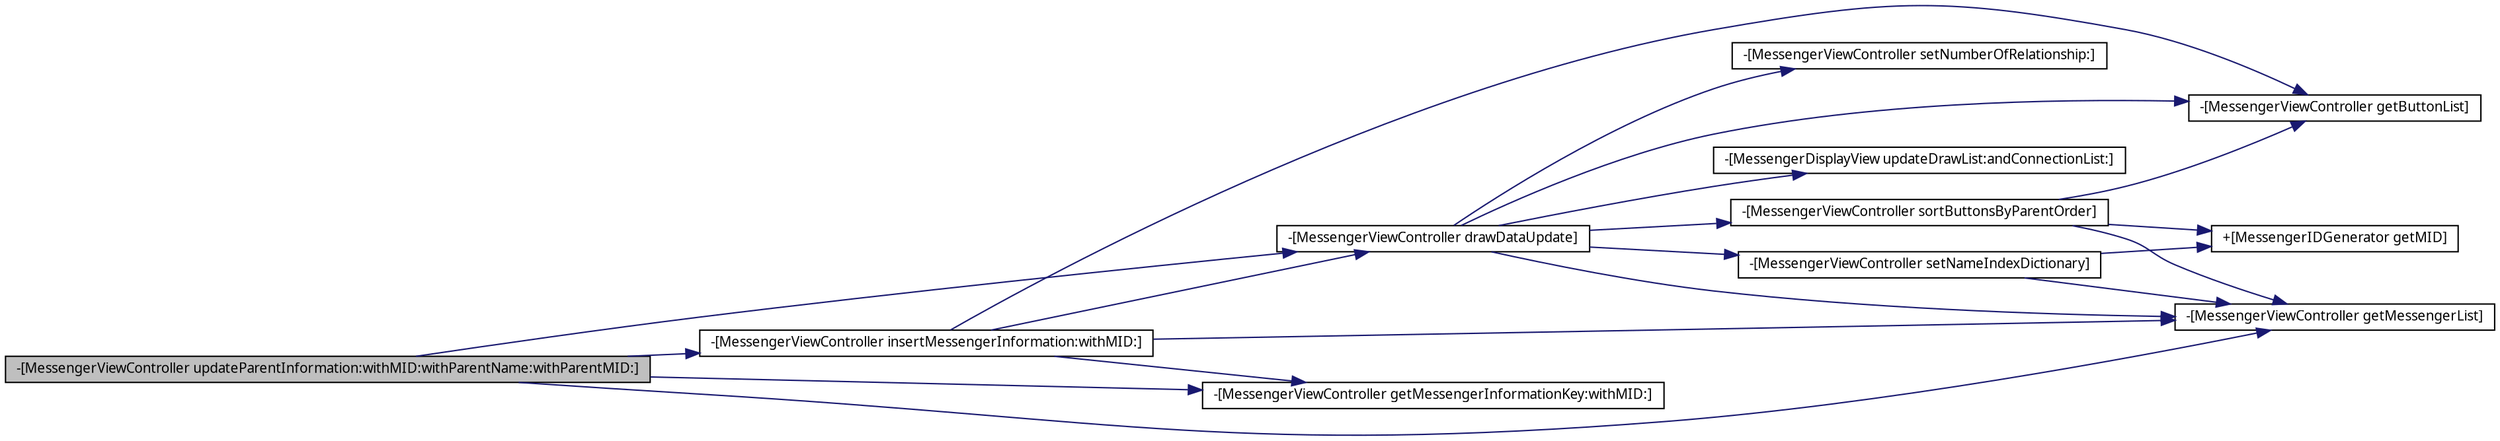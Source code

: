 digraph G
{
  edge [fontname="FreeSans.ttf",fontsize="10",labelfontname="FreeSans.ttf",labelfontsize="10"];
  node [fontname="FreeSans.ttf",fontsize="10",shape=record];
  rankdir=LR;
  Node1 [label="-[MessengerViewController updateParentInformation:withMID:withParentName:withParentMID:]",height=0.2,width=0.4,color="black", fillcolor="grey75", style="filled" fontcolor="black"];
  Node1 -> Node2 [color="midnightblue",fontsize="10",style="solid",fontname="FreeSans.ttf"];
  Node2 [label="-[MessengerViewController drawDataUpdate]",height=0.2,width=0.4,color="black", fillcolor="white", style="filled",URL="$d7/d34/interface_messenger_view_controller.html#aba89f37600bb5cc7258a034614257dc6"];
  Node2 -> Node3 [color="midnightblue",fontsize="10",style="solid",fontname="FreeSans.ttf"];
  Node3 [label="-[MessengerViewController getButtonList]",height=0.2,width=0.4,color="black", fillcolor="white", style="filled",URL="$d7/d34/interface_messenger_view_controller.html#afa883d1d29e91d003087a0f4b839daf3"];
  Node2 -> Node4 [color="midnightblue",fontsize="10",style="solid",fontname="FreeSans.ttf"];
  Node4 [label="-[MessengerViewController getMessengerList]",height=0.2,width=0.4,color="black", fillcolor="white", style="filled",URL="$d7/d34/interface_messenger_view_controller.html#a2e4617fc57087279158f9df78fab0a87"];
  Node2 -> Node5 [color="midnightblue",fontsize="10",style="solid",fontname="FreeSans.ttf"];
  Node5 [label="-[MessengerViewController setNameIndexDictionary]",height=0.2,width=0.4,color="black", fillcolor="white", style="filled",URL="$d7/d34/interface_messenger_view_controller.html#a791916fe5a33b084e90d14cd12d9bc30"];
  Node5 -> Node4 [color="midnightblue",fontsize="10",style="solid",fontname="FreeSans.ttf"];
  Node5 -> Node6 [color="midnightblue",fontsize="10",style="solid",fontname="FreeSans.ttf"];
  Node6 [label="+[MessengerIDGenerator getMID]",height=0.2,width=0.4,color="black", fillcolor="white", style="filled",URL="$df/dfd/interface_messenger_i_d_generator.html#ad0d37385548ddcf8129fde71d41cf8ae"];
  Node2 -> Node7 [color="midnightblue",fontsize="10",style="solid",fontname="FreeSans.ttf"];
  Node7 [label="-[MessengerViewController setNumberOfRelationship:]",height=0.2,width=0.4,color="black", fillcolor="white", style="filled",URL="$d7/d34/interface_messenger_view_controller.html#aa75f66a06d37f03a7d2b51e9c7149051"];
  Node2 -> Node8 [color="midnightblue",fontsize="10",style="solid",fontname="FreeSans.ttf"];
  Node8 [label="-[MessengerViewController sortButtonsByParentOrder]",height=0.2,width=0.4,color="black", fillcolor="white", style="filled",URL="$d7/d34/interface_messenger_view_controller.html#a6c8d083521df8a95e9e88612745d5981"];
  Node8 -> Node3 [color="midnightblue",fontsize="10",style="solid",fontname="FreeSans.ttf"];
  Node8 -> Node4 [color="midnightblue",fontsize="10",style="solid",fontname="FreeSans.ttf"];
  Node8 -> Node6 [color="midnightblue",fontsize="10",style="solid",fontname="FreeSans.ttf"];
  Node2 -> Node9 [color="midnightblue",fontsize="10",style="solid",fontname="FreeSans.ttf"];
  Node9 [label="-[MessengerDisplayView updateDrawList:andConnectionList:]",height=0.2,width=0.4,color="black", fillcolor="white", style="filled",URL="$d8/d39/interface_messenger_display_view.html#a3790ae1de28d367eb7ec15ec8ed545fb"];
  Node1 -> Node10 [color="midnightblue",fontsize="10",style="solid",fontname="FreeSans.ttf"];
  Node10 [label="-[MessengerViewController getMessengerInformationKey:withMID:]",height=0.2,width=0.4,color="black", fillcolor="white", style="filled",URL="$d7/d34/interface_messenger_view_controller.html#a9c958b9ee93a81551b3aa4209eaa3c71"];
  Node1 -> Node4 [color="midnightblue",fontsize="10",style="solid",fontname="FreeSans.ttf"];
  Node1 -> Node11 [color="midnightblue",fontsize="10",style="solid",fontname="FreeSans.ttf"];
  Node11 [label="-[MessengerViewController insertMessengerInformation:withMID:]",height=0.2,width=0.4,color="black", fillcolor="white", style="filled",URL="$d7/d34/interface_messenger_view_controller.html#aa30151ef1d95034a10fa31e9c8a7da22"];
  Node11 -> Node2 [color="midnightblue",fontsize="10",style="solid",fontname="FreeSans.ttf"];
  Node11 -> Node3 [color="midnightblue",fontsize="10",style="solid",fontname="FreeSans.ttf"];
  Node11 -> Node10 [color="midnightblue",fontsize="10",style="solid",fontname="FreeSans.ttf"];
  Node11 -> Node4 [color="midnightblue",fontsize="10",style="solid",fontname="FreeSans.ttf"];
}
